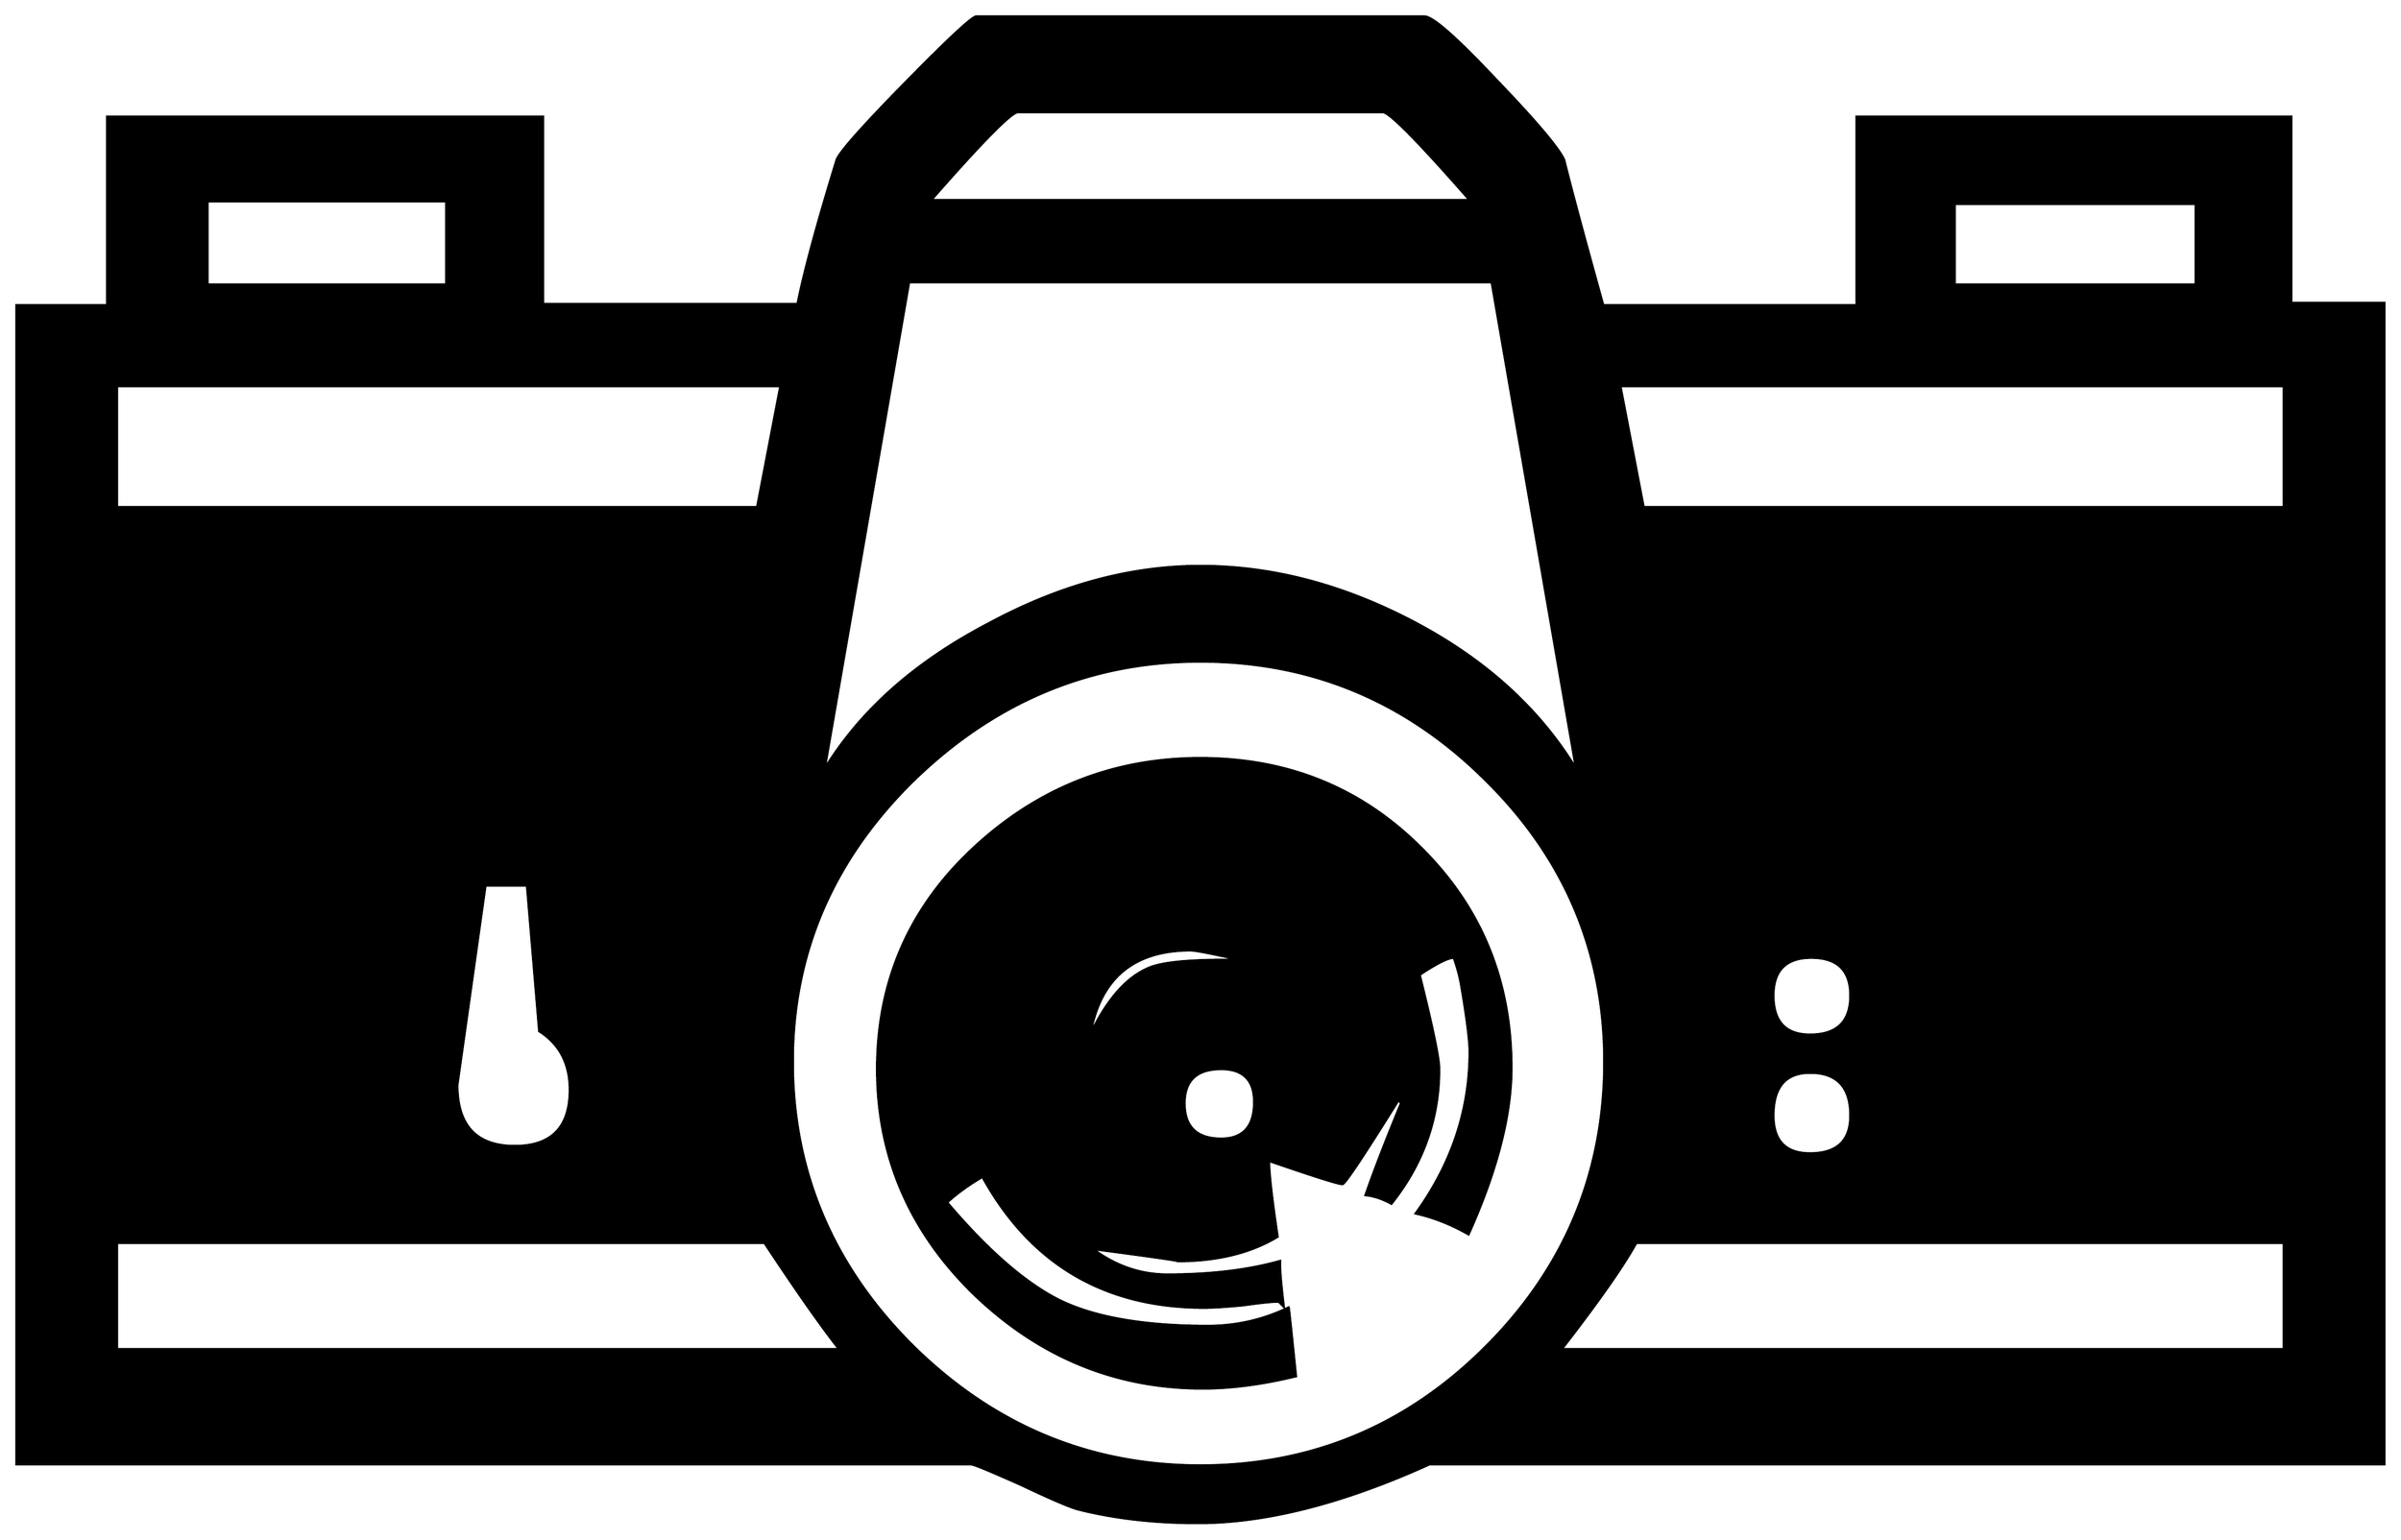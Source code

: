 


\begin{tikzpicture}[y=0.80pt, x=0.80pt, yscale=-1.0, xscale=1.0, inner sep=0pt, outer sep=0pt]
\begin{scope}[shift={(100.0,1686.0)},nonzero rule]
  \path[draw=.,fill=.,line width=1.600pt] (2016.0,5.0) --
    (1236.0,5.0) .. controls (1165.333,37.0) and (1102.333,53.0) ..
    (1047.0,53.0) .. controls (1011.667,53.0) and (979.333,49.333) ..
    (950.0,42.0) .. controls (944.0,40.667) and (928.333,34.0) ..
    (903.0,22.0) .. controls (877.667,10.667) and (864.0,5.0) ..
    (862.0,5.0) -- (82.0,5.0) -- (82.0,-942.0) --
    (156.0,-942.0) -- (156.0,-1096.0) -- (512.0,-1096.0) --
    (512.0,-943.0) -- (720.0,-943.0) .. controls (725.333,-969.667)
    and (736.0,-1009.0) .. (752.0,-1061.0) .. controls
    (754.667,-1067.667) and (773.333,-1088.667) .. (808.0,-1124.0) ..
    controls (843.333,-1160.0) and (862.667,-1178.0) ..
    (866.0,-1178.0) -- (1232.0,-1178.0) .. controls
    (1238.667,-1178.0) and (1258.0,-1161.0) .. (1290.0,-1127.0) ..
    controls (1322.667,-1093.0) and (1341.333,-1071.0) ..
    (1346.0,-1061.0) .. controls (1352.667,-1034.333) and
    (1363.333,-994.667) .. (1378.0,-942.0) -- (1585.0,-942.0) --
    (1585.0,-1096.0) -- (1940.0,-1096.0) -- (1940.0,-944.0) --
    (2016.0,-944.0) -- (2016.0,5.0) -- cycle(1862.0,-959.0) --
    (1862.0,-1025.0) -- (1665.0,-1025.0) -- (1665.0,-959.0) --
    (1862.0,-959.0) -- cycle(1934.0,-777.0) -- (1934.0,-876.0)
    -- (1392.0,-876.0) -- (1411.0,-777.0) -- (1934.0,-777.0) --
    cycle(1269.0,-1028.0) .. controls (1227.0,-1076.0) and
    (1203.333,-1100.0) .. (1198.0,-1100.0) -- (900.0,-1100.0) ..
    controls (894.667,-1100.0) and (871.0,-1076.0) ..
    (829.0,-1028.0) -- (1269.0,-1028.0) -- cycle(1580.0,-378.0)
    .. controls (1580.0,-398.667) and (1569.333,-409.0) ..
    (1548.0,-409.0) .. controls (1527.333,-409.0) and
    (1517.0,-398.667) .. (1517.0,-378.0) .. controls
    (1517.0,-356.667) and (1527.0,-346.0) .. (1547.0,-346.0) ..
    controls (1569.0,-346.0) and (1580.0,-356.667) ..
    (1580.0,-378.0) -- cycle(1580.0,-280.0) .. controls
    (1580.0,-303.333) and (1569.0,-315.0) .. (1547.0,-315.0) ..
    controls (1527.0,-315.0) and (1517.0,-303.333) ..
    (1517.0,-280.0) .. controls (1517.0,-259.333) and
    (1527.0,-249.0) .. (1547.0,-249.0) .. controls
    (1569.0,-249.0) and (1580.0,-259.333) .. (1580.0,-280.0) --
    cycle(1356.0,-563.0) -- (1287.0,-961.0) -- (811.0,-961.0) --
    (742.0,-563.0) .. controls (771.333,-611.0) and (816.0,-650.667)
    .. (876.0,-682.0) .. controls (934.0,-713.333) and
    (991.667,-729.0) .. (1049.0,-729.0) .. controls
    (1107.667,-729.0) and (1166.0,-713.667) .. (1224.0,-683.0) ..
    controls (1282.0,-652.333) and (1326.0,-612.333) ..
    (1356.0,-563.0) -- cycle(1934.0,-89.0) -- (1934.0,-176.0) --
    (1405.0,-176.0) .. controls (1394.333,-156.667) and
    (1374.0,-127.667) .. (1344.0,-89.0) -- (1934.0,-89.0) --
    cycle(1379.0,-324.0) .. controls (1379.0,-414.0) and
    (1346.333,-491.0) .. (1281.0,-555.0) .. controls
    (1216.333,-619.0) and (1139.0,-651.0) .. (1049.0,-651.0) ..
    controls (959.667,-651.0) and (881.667,-618.667) .. (815.0,-554.0)
    .. controls (749.0,-489.333) and (716.0,-412.667) ..
    (716.0,-324.0) .. controls (716.0,-234.0) and (749.0,-156.333)
    .. (815.0,-91.0) .. controls (881.0,-26.333) and (959.0,6.0)
    .. (1049.0,6.0) .. controls (1139.667,6.0) and (1217.333,-26.333)
    .. (1282.0,-91.0) .. controls (1346.667,-155.667) and
    (1379.0,-233.333) .. (1379.0,-324.0) -- cycle(433.0,-959.0) --
    (433.0,-1027.0) -- (238.0,-1027.0) -- (238.0,-959.0) --
    (433.0,-959.0) -- cycle(706.0,-876.0) -- (164.0,-876.0) --
    (164.0,-777.0) -- (687.0,-777.0) -- (706.0,-876.0) --
    cycle(534.0,-301.0) .. controls (534.0,-322.333) and
    (525.667,-338.333) .. (509.0,-349.0) -- (499.0,-468.0) --
    (465.0,-468.0) .. controls (449.667,-359.333) and (442.0,-305.0)
    .. (442.0,-305.0) .. controls (442.0,-271.667) and
    (457.667,-255.0) .. (489.0,-255.0) .. controls (519.0,-255.0)
    and (534.0,-270.333) .. (534.0,-301.0) -- cycle(754.0,-89.0)
    .. controls (739.333,-107.667) and (719.0,-136.667) ..
    (693.0,-176.0) -- (164.0,-176.0) -- (164.0,-89.0) --
    (754.0,-89.0) -- cycle(1303.0,-319.0) .. controls
    (1303.0,-280.333) and (1291.333,-235.0) .. (1268.0,-183.0) ..
    controls (1254.0,-191.0) and (1239.667,-196.667) ..
    (1225.0,-200.0) .. controls (1254.333,-240.667) and
    (1269.0,-284.667) .. (1269.0,-332.0) .. controls
    (1269.0,-341.333) and (1266.667,-359.667) .. (1262.0,-387.0) ..
    controls (1260.667,-394.333) and (1258.667,-401.667) ..
    (1256.0,-409.0) .. controls (1251.333,-409.0) and
    (1242.0,-404.333) .. (1228.0,-395.0) .. controls
    (1238.667,-352.333) and (1244.0,-326.667) .. (1244.0,-318.0) ..
    controls (1244.0,-277.333) and (1231.0,-240.667) ..
    (1205.0,-208.0) .. controls (1197.667,-212.0) and
    (1190.667,-214.333) .. (1184.0,-215.0) .. controls
    (1190.667,-234.333) and (1200.333,-259.333) .. (1213.0,-290.0) --
    (1211.0,-293.0) .. controls (1182.333,-247.0) and
    (1167.0,-224.0) .. (1165.0,-224.0) .. controls
    (1161.667,-224.0) and (1141.667,-230.333) .. (1105.0,-243.0) ..
    controls (1105.0,-233.0) and (1107.333,-212.333) ..
    (1112.0,-181.0) .. controls (1090.0,-167.667) and
    (1062.667,-161.0) .. (1030.0,-161.0) .. controls
    (1034.667,-161.0) and (1011.667,-164.333) .. (961.0,-171.0) ..
    controls (979.667,-157.0) and (1000.0,-150.0) ..
    (1022.0,-150.0) .. controls (1057.333,-150.0) and
    (1088.0,-153.667) .. (1114.0,-161.0) -- (1114.0,-158.0) ..
    controls (1114.0,-152.0) and (1115.0,-140.667) ..
    (1117.0,-124.0) -- (1113.0,-128.0) .. controls
    (1107.667,-128.0) and (1098.0,-127.0) .. (1084.0,-125.0) ..
    controls (1070.0,-123.667) and (1059.333,-123.0) ..
    (1052.0,-123.0) .. controls (970.667,-123.0) and
    (910.333,-158.667) .. (871.0,-230.0) .. controls (859.667,-223.333)
    and (850.0,-216.333) .. (842.0,-209.0) .. controls
    (875.333,-169.667) and (906.0,-143.0) .. (934.0,-129.0) ..
    controls (962.667,-115.0) and (1003.0,-108.0) ..
    (1055.0,-108.0) .. controls (1078.333,-108.0) and
    (1100.333,-113.0) .. (1121.0,-123.0) .. controls
    (1121.0,-125.0) and (1123.0,-106.333) .. (1127.0,-67.0) ..
    controls (1099.667,-60.333) and (1074.333,-57.0) .. (1051.0,-57.0)
    .. controls (979.667,-57.0) and (917.333,-82.667) ..
    (864.0,-134.0) .. controls (811.333,-185.333) and (785.0,-246.667)
    .. (785.0,-318.0) .. controls (785.0,-389.333) and
    (811.0,-449.333) .. (863.0,-498.0) .. controls (915.667,-547.333)
    and (977.667,-572.0) .. (1049.0,-572.0) .. controls
    (1120.333,-572.0) and (1180.333,-547.667) .. (1229.0,-499.0) ..
    controls (1278.333,-450.333) and (1303.0,-390.333) ..
    (1303.0,-319.0) -- cycle(1082.0,-407.0) .. controls
    (1058.667,-412.333) and (1045.0,-415.0) .. (1041.0,-415.0) ..
    controls (994.333,-415.0) and (967.0,-392.0) .. (959.0,-346.0)
    .. controls (973.0,-375.333) and (989.333,-393.667) ..
    (1008.0,-401.0) .. controls (1020.0,-405.667) and
    (1044.667,-407.667) .. (1082.0,-407.0) -- cycle(1093.0,-291.0)
    .. controls (1093.0,-309.0) and (1084.0,-318.0) ..
    (1066.0,-318.0) .. controls (1046.0,-318.0) and
    (1036.0,-308.667) .. (1036.0,-290.0) .. controls
    (1036.0,-270.667) and (1046.0,-261.0) .. (1066.0,-261.0) ..
    controls (1084.0,-261.0) and (1093.0,-271.0) ..
    (1093.0,-291.0) -- cycle;
\end{scope}

\end{tikzpicture}

